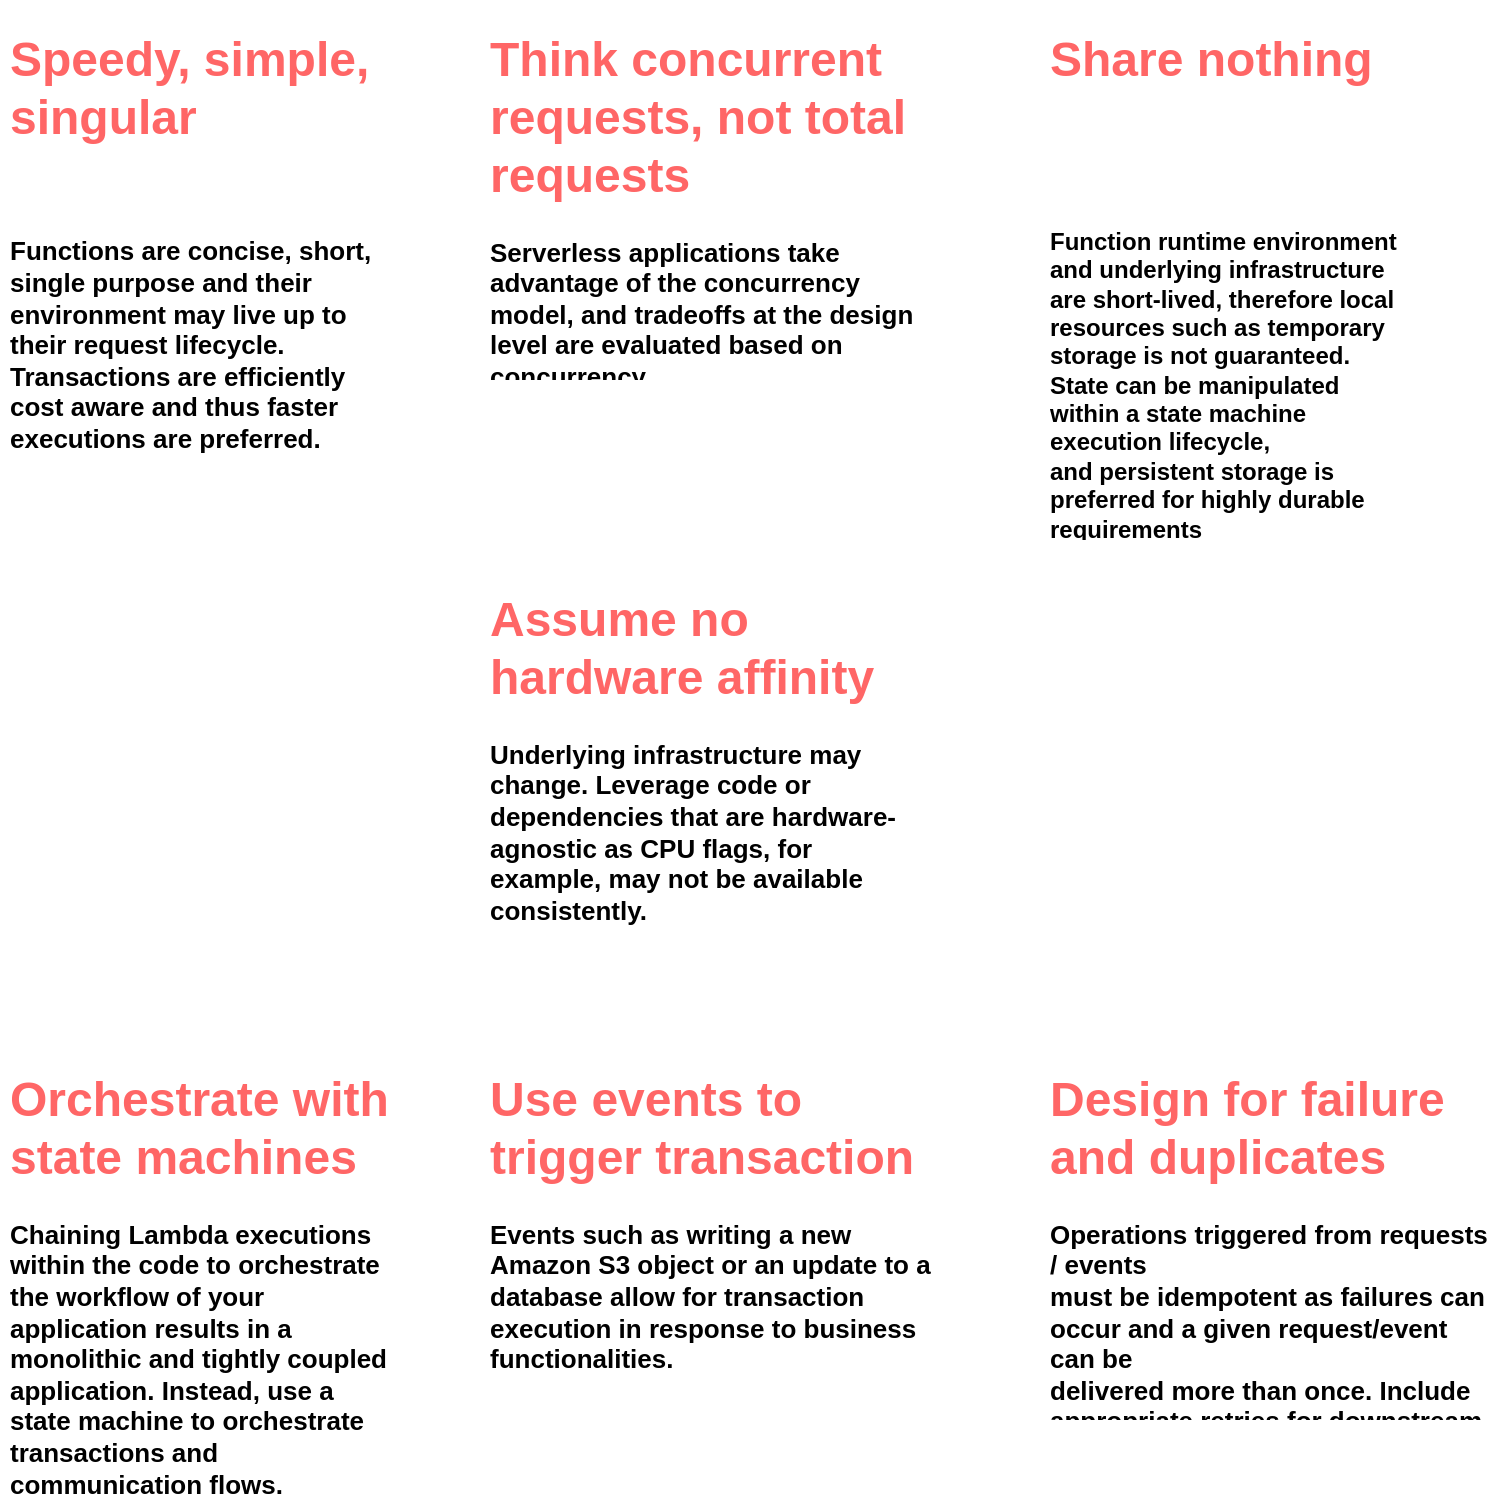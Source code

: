 <mxfile version="13.4.0" type="github">
  <diagram id="cE_NSa8QyI1WMCDkIsqq" name="Page-1">
    <mxGraphModel dx="1422" dy="713" grid="1" gridSize="10" guides="1" tooltips="1" connect="1" arrows="1" fold="1" page="1" pageScale="1" pageWidth="827" pageHeight="1169" math="0" shadow="0">
      <root>
        <mxCell id="0" />
        <mxCell id="1" parent="0" />
        <mxCell id="1q6bK33gM2vIXhDF_8vI-1" value="&lt;h1&gt;&lt;font color=&quot;#ff6666&quot;&gt;Speedy, simple, singular&lt;/font&gt;&lt;/h1&gt;&lt;p style=&quot;font-size: 13px&quot;&gt;&lt;br&gt;&lt;/p&gt;&lt;p style=&quot;font-size: 13px&quot;&gt;&lt;b&gt; Functions are concise, short, single purpose and their environment may live up to their request lifecycle. Transactions are efficiently cost aware and thus faster executions are preferred.&lt;/b&gt;&lt;/p&gt;" style="text;html=1;strokeColor=none;fillColor=none;spacing=5;spacingTop=-20;whiteSpace=wrap;overflow=hidden;rounded=0;" vertex="1" parent="1">
          <mxGeometry x="40" y="120" width="190" height="220" as="geometry" />
        </mxCell>
        <mxCell id="1q6bK33gM2vIXhDF_8vI-3" value="&lt;h1&gt;&lt;font color=&quot;#ff6666&quot;&gt;Think concurrent requests, not total requests&lt;br&gt;&lt;/font&gt;&lt;/h1&gt;&lt;p&gt;&lt;font style=&quot;font-size: 13px&quot;&gt;&lt;b&gt; Serverless applications take&lt;br&gt;advantage of the concurrency model, and tradeoffs at the design level are evaluated based on concurrency&lt;/b&gt;&lt;/font&gt;&lt;/p&gt;" style="text;html=1;strokeColor=none;fillColor=none;spacing=5;spacingTop=-20;whiteSpace=wrap;overflow=hidden;rounded=0;" vertex="1" parent="1">
          <mxGeometry x="280" y="120" width="230" height="180" as="geometry" />
        </mxCell>
        <mxCell id="1q6bK33gM2vIXhDF_8vI-6" value="&lt;h1&gt;&lt;font color=&quot;#ff6666&quot;&gt;Share nothing&lt;/font&gt;&lt;/h1&gt;&lt;p&gt;&lt;br&gt;&lt;/p&gt;&lt;p&gt;&lt;br&gt;&lt;/p&gt;&lt;p&gt;&lt;b&gt;Function runtime environment and underlying infrastructure are short-lived, therefore local resources such as temporary storage is not guaranteed. State can be manipulated within a state machine execution lifecycle,&lt;br&gt;and persistent storage is preferred for highly durable requirements&lt;/b&gt;&lt;/p&gt;" style="text;html=1;strokeColor=none;fillColor=none;spacing=5;spacingTop=-20;whiteSpace=wrap;overflow=hidden;rounded=0;" vertex="1" parent="1">
          <mxGeometry x="560" y="120" width="190" height="260" as="geometry" />
        </mxCell>
        <mxCell id="1q6bK33gM2vIXhDF_8vI-7" value="&lt;h1&gt;&lt;font color=&quot;#ff6666&quot;&gt;Assume no hardware affinity&lt;/font&gt;&lt;br&gt;&lt;/h1&gt;&lt;p style=&quot;font-size: 13px&quot;&gt;&lt;b&gt;Underlying infrastructure may change. Leverage code or dependencies that are hardware-agnostic as CPU flags, for example, may not be available consistently.&lt;/b&gt;&lt;br&gt;&lt;/p&gt;" style="text;html=1;strokeColor=none;fillColor=none;spacing=5;spacingTop=-20;whiteSpace=wrap;overflow=hidden;rounded=0;" vertex="1" parent="1">
          <mxGeometry x="280" y="400" width="220" height="180" as="geometry" />
        </mxCell>
        <mxCell id="1q6bK33gM2vIXhDF_8vI-10" value="&lt;h1&gt;&lt;font color=&quot;#ff6666&quot;&gt;Orchestrate with state machines&lt;/font&gt;&lt;/h1&gt;&lt;p&gt;&lt;font style=&quot;font-size: 13px&quot;&gt;&lt;b&gt;Chaining Lambda executions within the code to orchestrate the workflow of your application results in a monolithic and tightly coupled application. Instead, use a&lt;br&gt;state machine to orchestrate transactions and communication flows.&lt;/b&gt;&lt;/font&gt;&lt;br&gt;&lt;/p&gt;" style="text;html=1;strokeColor=none;fillColor=none;spacing=5;spacingTop=-20;whiteSpace=wrap;overflow=hidden;rounded=0;" vertex="1" parent="1">
          <mxGeometry x="40" y="640" width="200" height="220" as="geometry" />
        </mxCell>
        <mxCell id="1q6bK33gM2vIXhDF_8vI-11" value="&lt;h1&gt;&lt;font color=&quot;#ff6666&quot;&gt;Use events to trigger transaction&lt;/font&gt;&lt;/h1&gt;&lt;p&gt;&lt;font style=&quot;font-size: 13px&quot;&gt;&lt;b&gt;Events such as writing a new Amazon S3 object or an update to a database allow for transaction execution in response to business functionalities.&lt;/b&gt;&lt;/font&gt;&lt;br&gt;&lt;/p&gt;" style="text;html=1;strokeColor=none;fillColor=none;spacing=5;spacingTop=-20;whiteSpace=wrap;overflow=hidden;rounded=0;" vertex="1" parent="1">
          <mxGeometry x="280" y="640" width="230" height="180" as="geometry" />
        </mxCell>
        <mxCell id="1q6bK33gM2vIXhDF_8vI-12" value="&lt;h1&gt;&lt;font color=&quot;#ff6666&quot;&gt;Design for failure and duplicates&lt;/font&gt;&lt;/h1&gt;&lt;p&gt;&lt;font style=&quot;font-size: 13px&quot;&gt;&lt;b&gt;Operations triggered from requests / events&lt;br/&gt;must be idempotent as failures can occur and a given request/event can be&lt;br/&gt;delivered more than once. Include appropriate retries for downstream calls.&lt;/b&gt;&lt;/font&gt;&lt;br&gt;&lt;/p&gt;" style="text;html=1;strokeColor=none;fillColor=none;spacing=5;spacingTop=-20;whiteSpace=wrap;overflow=hidden;rounded=0;" vertex="1" parent="1">
          <mxGeometry x="560" y="640" width="230" height="180" as="geometry" />
        </mxCell>
      </root>
    </mxGraphModel>
  </diagram>
</mxfile>
